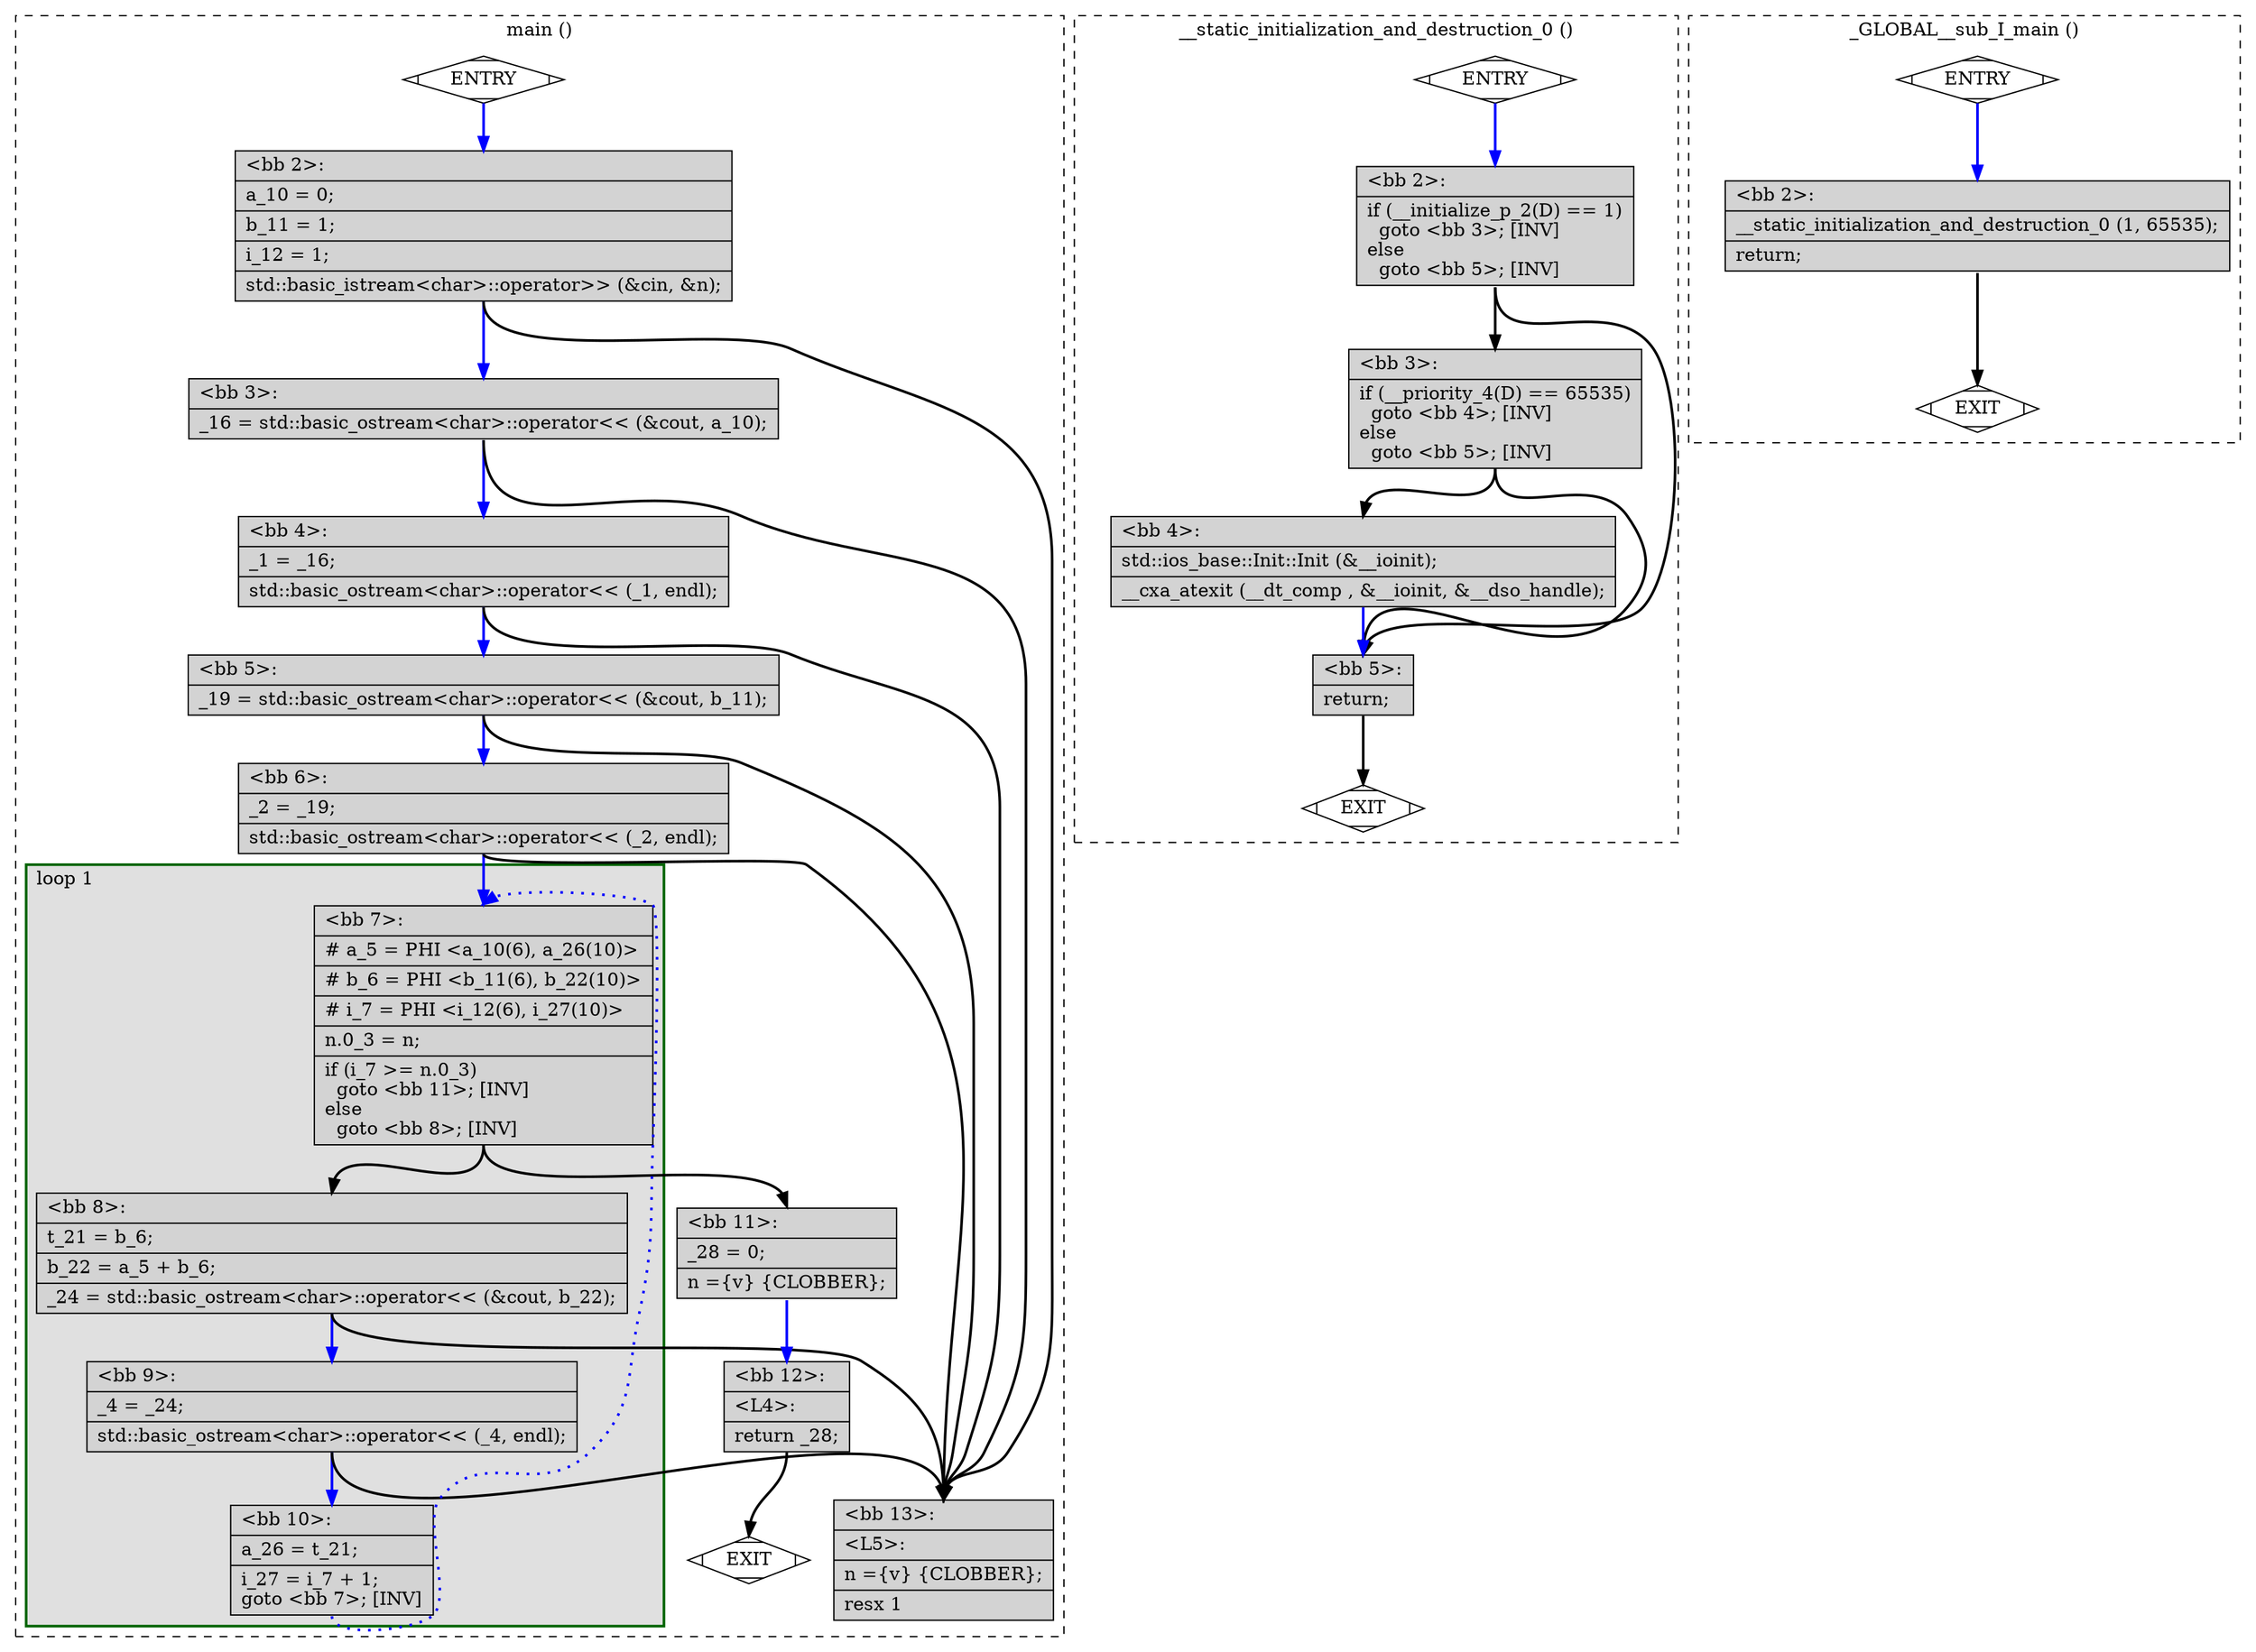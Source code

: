 digraph "fibo.cpp.023t.fixup_cfg2" {
overlap=false;
subgraph "cluster_main" {
	style="dashed";
	color="black";
	label="main ()";
	subgraph cluster_1522_1 {
	style="filled";
	color="darkgreen";
	fillcolor="grey88";
	label="loop 1";
	labeljust=l;
	penwidth=2;
	fn_1522_basic_block_7 [shape=record,style=filled,fillcolor=lightgrey,label="{\<bb\ 7\>:\l\
|#\ a_5\ =\ PHI\ \<a_10(6),\ a_26(10)\>\l\
|#\ b_6\ =\ PHI\ \<b_11(6),\ b_22(10)\>\l\
|#\ i_7\ =\ PHI\ \<i_12(6),\ i_27(10)\>\l\
|n.0_3\ =\ n;\l\
|if\ (i_7\ \>=\ n.0_3)\l\
\ \ goto\ \<bb\ 11\>;\ [INV]\l\
else\l\
\ \ goto\ \<bb\ 8\>;\ [INV]\l\
}"];

	fn_1522_basic_block_8 [shape=record,style=filled,fillcolor=lightgrey,label="{\<bb\ 8\>:\l\
|t_21\ =\ b_6;\l\
|b_22\ =\ a_5\ +\ b_6;\l\
|_24\ =\ std::basic_ostream\<char\>::operator\<\<\ (&cout,\ b_22);\l\
}"];

	fn_1522_basic_block_9 [shape=record,style=filled,fillcolor=lightgrey,label="{\<bb\ 9\>:\l\
|_4\ =\ _24;\l\
|std::basic_ostream\<char\>::operator\<\<\ (_4,\ endl);\l\
}"];

	fn_1522_basic_block_10 [shape=record,style=filled,fillcolor=lightgrey,label="{\<bb\ 10\>:\l\
|a_26\ =\ t_21;\l\
|i_27\ =\ i_7\ +\ 1;\l\
goto\ \<bb\ 7\>;\ [INV]\l\
}"];

	}
	fn_1522_basic_block_0 [shape=Mdiamond,style=filled,fillcolor=white,label="ENTRY"];

	fn_1522_basic_block_1 [shape=Mdiamond,style=filled,fillcolor=white,label="EXIT"];

	fn_1522_basic_block_2 [shape=record,style=filled,fillcolor=lightgrey,label="{\<bb\ 2\>:\l\
|a_10\ =\ 0;\l\
|b_11\ =\ 1;\l\
|i_12\ =\ 1;\l\
|std::basic_istream\<char\>::operator\>\>\ (&cin,\ &n);\l\
}"];

	fn_1522_basic_block_3 [shape=record,style=filled,fillcolor=lightgrey,label="{\<bb\ 3\>:\l\
|_16\ =\ std::basic_ostream\<char\>::operator\<\<\ (&cout,\ a_10);\l\
}"];

	fn_1522_basic_block_4 [shape=record,style=filled,fillcolor=lightgrey,label="{\<bb\ 4\>:\l\
|_1\ =\ _16;\l\
|std::basic_ostream\<char\>::operator\<\<\ (_1,\ endl);\l\
}"];

	fn_1522_basic_block_5 [shape=record,style=filled,fillcolor=lightgrey,label="{\<bb\ 5\>:\l\
|_19\ =\ std::basic_ostream\<char\>::operator\<\<\ (&cout,\ b_11);\l\
}"];

	fn_1522_basic_block_6 [shape=record,style=filled,fillcolor=lightgrey,label="{\<bb\ 6\>:\l\
|_2\ =\ _19;\l\
|std::basic_ostream\<char\>::operator\<\<\ (_2,\ endl);\l\
}"];

	fn_1522_basic_block_11 [shape=record,style=filled,fillcolor=lightgrey,label="{\<bb\ 11\>:\l\
|_28\ =\ 0;\l\
|n\ =\{v\}\ \{CLOBBER\};\l\
}"];

	fn_1522_basic_block_12 [shape=record,style=filled,fillcolor=lightgrey,label="{\<bb\ 12\>:\l\
|\<L4\>:\l\
|return\ _28;\l\
}"];

	fn_1522_basic_block_13 [shape=record,style=filled,fillcolor=lightgrey,label="{\<bb\ 13\>:\l\
|\<L5\>:\l\
|n\ =\{v\}\ \{CLOBBER\};\l\
|resx\ 1\l\
}"];

	fn_1522_basic_block_0:s -> fn_1522_basic_block_2:n [style="solid,bold",color=blue,weight=100,constraint=true];
	fn_1522_basic_block_2:s -> fn_1522_basic_block_13:n [style="solid,bold",color=black,weight=10,constraint=true];
	fn_1522_basic_block_2:s -> fn_1522_basic_block_3:n [style="solid,bold",color=blue,weight=100,constraint=true];
	fn_1522_basic_block_3:s -> fn_1522_basic_block_13:n [style="solid,bold",color=black,weight=10,constraint=true];
	fn_1522_basic_block_3:s -> fn_1522_basic_block_4:n [style="solid,bold",color=blue,weight=100,constraint=true];
	fn_1522_basic_block_4:s -> fn_1522_basic_block_13:n [style="solid,bold",color=black,weight=10,constraint=true];
	fn_1522_basic_block_4:s -> fn_1522_basic_block_5:n [style="solid,bold",color=blue,weight=100,constraint=true];
	fn_1522_basic_block_5:s -> fn_1522_basic_block_13:n [style="solid,bold",color=black,weight=10,constraint=true];
	fn_1522_basic_block_5:s -> fn_1522_basic_block_6:n [style="solid,bold",color=blue,weight=100,constraint=true];
	fn_1522_basic_block_6:s -> fn_1522_basic_block_13:n [style="solid,bold",color=black,weight=10,constraint=true];
	fn_1522_basic_block_6:s -> fn_1522_basic_block_7:n [style="solid,bold",color=blue,weight=100,constraint=true];
	fn_1522_basic_block_7:s -> fn_1522_basic_block_11:n [style="solid,bold",color=black,weight=10,constraint=true];
	fn_1522_basic_block_7:s -> fn_1522_basic_block_8:n [style="solid,bold",color=black,weight=10,constraint=true];
	fn_1522_basic_block_8:s -> fn_1522_basic_block_13:n [style="solid,bold",color=black,weight=10,constraint=true];
	fn_1522_basic_block_8:s -> fn_1522_basic_block_9:n [style="solid,bold",color=blue,weight=100,constraint=true];
	fn_1522_basic_block_9:s -> fn_1522_basic_block_13:n [style="solid,bold",color=black,weight=10,constraint=true];
	fn_1522_basic_block_9:s -> fn_1522_basic_block_10:n [style="solid,bold",color=blue,weight=100,constraint=true];
	fn_1522_basic_block_10:s -> fn_1522_basic_block_7:n [style="dotted,bold",color=blue,weight=10,constraint=false];
	fn_1522_basic_block_11:s -> fn_1522_basic_block_12:n [style="solid,bold",color=blue,weight=100,constraint=true];
	fn_1522_basic_block_12:s -> fn_1522_basic_block_1:n [style="solid,bold",color=black,weight=10,constraint=true];
	fn_1522_basic_block_0:s -> fn_1522_basic_block_1:n [style="invis",constraint=true];
}
subgraph "cluster___static_initialization_and_destruction_0" {
	style="dashed";
	color="black";
	label="__static_initialization_and_destruction_0 ()";
	fn_2008_basic_block_0 [shape=Mdiamond,style=filled,fillcolor=white,label="ENTRY"];

	fn_2008_basic_block_1 [shape=Mdiamond,style=filled,fillcolor=white,label="EXIT"];

	fn_2008_basic_block_2 [shape=record,style=filled,fillcolor=lightgrey,label="{\<bb\ 2\>:\l\
|if\ (__initialize_p_2(D)\ ==\ 1)\l\
\ \ goto\ \<bb\ 3\>;\ [INV]\l\
else\l\
\ \ goto\ \<bb\ 5\>;\ [INV]\l\
}"];

	fn_2008_basic_block_3 [shape=record,style=filled,fillcolor=lightgrey,label="{\<bb\ 3\>:\l\
|if\ (__priority_4(D)\ ==\ 65535)\l\
\ \ goto\ \<bb\ 4\>;\ [INV]\l\
else\l\
\ \ goto\ \<bb\ 5\>;\ [INV]\l\
}"];

	fn_2008_basic_block_4 [shape=record,style=filled,fillcolor=lightgrey,label="{\<bb\ 4\>:\l\
|std::ios_base::Init::Init\ (&__ioinit);\l\
|__cxa_atexit\ (__dt_comp\ ,\ &__ioinit,\ &__dso_handle);\l\
}"];

	fn_2008_basic_block_5 [shape=record,style=filled,fillcolor=lightgrey,label="{\<bb\ 5\>:\l\
|return;\l\
}"];

	fn_2008_basic_block_0:s -> fn_2008_basic_block_2:n [style="solid,bold",color=blue,weight=100,constraint=true];
	fn_2008_basic_block_2:s -> fn_2008_basic_block_3:n [style="solid,bold",color=black,weight=10,constraint=true];
	fn_2008_basic_block_2:s -> fn_2008_basic_block_5:n [style="solid,bold",color=black,weight=10,constraint=true];
	fn_2008_basic_block_3:s -> fn_2008_basic_block_4:n [style="solid,bold",color=black,weight=10,constraint=true];
	fn_2008_basic_block_3:s -> fn_2008_basic_block_5:n [style="solid,bold",color=black,weight=10,constraint=true];
	fn_2008_basic_block_4:s -> fn_2008_basic_block_5:n [style="solid,bold",color=blue,weight=100,constraint=true];
	fn_2008_basic_block_5:s -> fn_2008_basic_block_1:n [style="solid,bold",color=black,weight=10,constraint=true];
	fn_2008_basic_block_0:s -> fn_2008_basic_block_1:n [style="invis",constraint=true];
}
subgraph "cluster__GLOBAL__sub_I_main" {
	style="dashed";
	color="black";
	label="_GLOBAL__sub_I_main ()";
	fn_2009_basic_block_0 [shape=Mdiamond,style=filled,fillcolor=white,label="ENTRY"];

	fn_2009_basic_block_1 [shape=Mdiamond,style=filled,fillcolor=white,label="EXIT"];

	fn_2009_basic_block_2 [shape=record,style=filled,fillcolor=lightgrey,label="{\<bb\ 2\>:\l\
|__static_initialization_and_destruction_0\ (1,\ 65535);\l\
|return;\l\
}"];

	fn_2009_basic_block_0:s -> fn_2009_basic_block_2:n [style="solid,bold",color=blue,weight=100,constraint=true];
	fn_2009_basic_block_2:s -> fn_2009_basic_block_1:n [style="solid,bold",color=black,weight=10,constraint=true];
	fn_2009_basic_block_0:s -> fn_2009_basic_block_1:n [style="invis",constraint=true];
}
}
